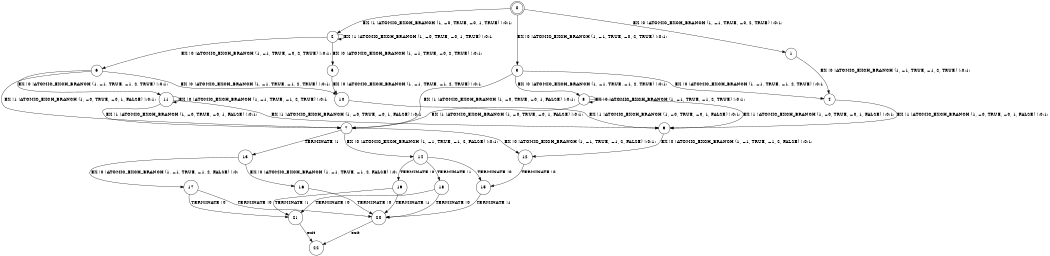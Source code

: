 digraph BCG {
size = "7, 10.5";
center = TRUE;
node [shape = circle];
0 [peripheries = 2];
0 -> 1 [label = "EX !0 !ATOMIC_EXCH_BRANCH (1, +1, TRUE, +0, 2, TRUE) !:0:1:"];
0 -> 2 [label = "EX !1 !ATOMIC_EXCH_BRANCH (1, +0, TRUE, +0, 1, TRUE) !:0:1:"];
0 -> 3 [label = "EX !0 !ATOMIC_EXCH_BRANCH (1, +1, TRUE, +0, 2, TRUE) !:0:1:"];
1 -> 4 [label = "EX !0 !ATOMIC_EXCH_BRANCH (1, +1, TRUE, +1, 2, TRUE) !:0:1:"];
2 -> 5 [label = "EX !0 !ATOMIC_EXCH_BRANCH (1, +1, TRUE, +0, 2, TRUE) !:0:1:"];
2 -> 6 [label = "EX !0 !ATOMIC_EXCH_BRANCH (1, +1, TRUE, +0, 2, TRUE) !:0:1:"];
2 -> 2 [label = "EX !1 !ATOMIC_EXCH_BRANCH (1, +0, TRUE, +0, 1, TRUE) !:0:1:"];
3 -> 4 [label = "EX !0 !ATOMIC_EXCH_BRANCH (1, +1, TRUE, +1, 2, TRUE) !:0:1:"];
3 -> 7 [label = "EX !1 !ATOMIC_EXCH_BRANCH (1, +0, TRUE, +0, 1, FALSE) !:0:1:"];
3 -> 8 [label = "EX !0 !ATOMIC_EXCH_BRANCH (1, +1, TRUE, +1, 2, TRUE) !:0:1:"];
4 -> 9 [label = "EX !1 !ATOMIC_EXCH_BRANCH (1, +0, TRUE, +0, 1, FALSE) !:0:1:"];
5 -> 10 [label = "EX !0 !ATOMIC_EXCH_BRANCH (1, +1, TRUE, +1, 2, TRUE) !:0:1:"];
6 -> 10 [label = "EX !0 !ATOMIC_EXCH_BRANCH (1, +1, TRUE, +1, 2, TRUE) !:0:1:"];
6 -> 7 [label = "EX !1 !ATOMIC_EXCH_BRANCH (1, +0, TRUE, +0, 1, FALSE) !:0:1:"];
6 -> 11 [label = "EX !0 !ATOMIC_EXCH_BRANCH (1, +1, TRUE, +1, 2, TRUE) !:0:1:"];
7 -> 12 [label = "EX !0 !ATOMIC_EXCH_BRANCH (1, +1, TRUE, +1, 2, FALSE) !:0:1:"];
7 -> 13 [label = "TERMINATE !1"];
7 -> 14 [label = "EX !0 !ATOMIC_EXCH_BRANCH (1, +1, TRUE, +1, 2, FALSE) !:0:1:"];
8 -> 9 [label = "EX !1 !ATOMIC_EXCH_BRANCH (1, +0, TRUE, +0, 1, FALSE) !:0:1:"];
8 -> 7 [label = "EX !1 !ATOMIC_EXCH_BRANCH (1, +0, TRUE, +0, 1, FALSE) !:0:1:"];
8 -> 8 [label = "EX !0 !ATOMIC_EXCH_BRANCH (1, +1, TRUE, +1, 2, TRUE) !:0:1:"];
9 -> 12 [label = "EX !0 !ATOMIC_EXCH_BRANCH (1, +1, TRUE, +1, 2, FALSE) !:0:1:"];
10 -> 9 [label = "EX !1 !ATOMIC_EXCH_BRANCH (1, +0, TRUE, +0, 1, FALSE) !:0:1:"];
11 -> 9 [label = "EX !1 !ATOMIC_EXCH_BRANCH (1, +0, TRUE, +0, 1, FALSE) !:0:1:"];
11 -> 7 [label = "EX !1 !ATOMIC_EXCH_BRANCH (1, +0, TRUE, +0, 1, FALSE) !:0:1:"];
11 -> 11 [label = "EX !0 !ATOMIC_EXCH_BRANCH (1, +1, TRUE, +1, 2, TRUE) !:0:1:"];
12 -> 15 [label = "TERMINATE !0"];
13 -> 16 [label = "EX !0 !ATOMIC_EXCH_BRANCH (1, +1, TRUE, +1, 2, FALSE) !:0:"];
13 -> 17 [label = "EX !0 !ATOMIC_EXCH_BRANCH (1, +1, TRUE, +1, 2, FALSE) !:0:"];
14 -> 15 [label = "TERMINATE !0"];
14 -> 18 [label = "TERMINATE !1"];
14 -> 19 [label = "TERMINATE !0"];
15 -> 20 [label = "TERMINATE !1"];
16 -> 20 [label = "TERMINATE !0"];
17 -> 20 [label = "TERMINATE !0"];
17 -> 21 [label = "TERMINATE !0"];
18 -> 20 [label = "TERMINATE !0"];
18 -> 21 [label = "TERMINATE !0"];
19 -> 20 [label = "TERMINATE !1"];
19 -> 21 [label = "TERMINATE !1"];
20 -> 22 [label = "exit"];
21 -> 22 [label = "exit"];
}
